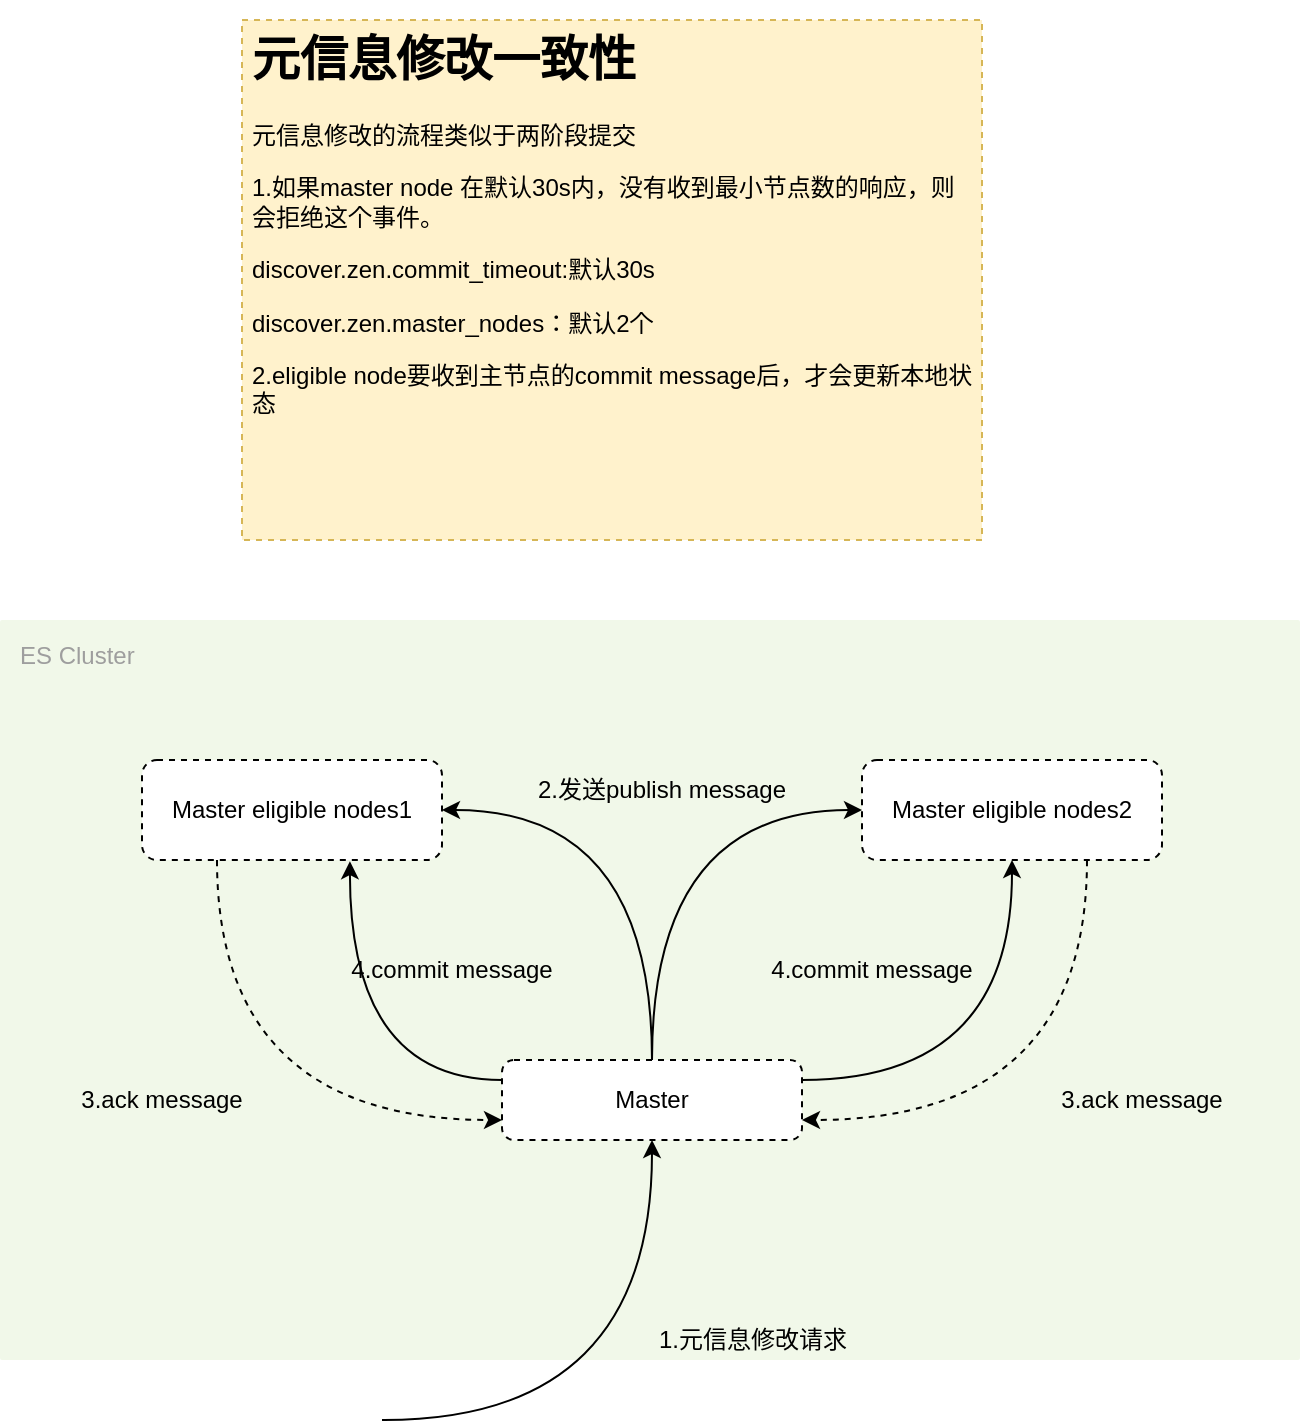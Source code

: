 <mxfile version="16.1.2" type="device"><diagram id="ahYugR84LMlE4sbevgV0" name="第 1 页"><mxGraphModel dx="1104" dy="680" grid="1" gridSize="10" guides="1" tooltips="1" connect="1" arrows="1" fold="1" page="1" pageScale="1" pageWidth="827" pageHeight="1169" math="0" shadow="0"><root><mxCell id="0"/><mxCell id="1" parent="0"/><mxCell id="0bh7gTtS5OduXhBEsPui-4" value="ES Cluster&lt;br&gt;" style="sketch=0;points=[[0,0,0],[0.25,0,0],[0.5,0,0],[0.75,0,0],[1,0,0],[1,0.25,0],[1,0.5,0],[1,0.75,0],[1,1,0],[0.75,1,0],[0.5,1,0],[0.25,1,0],[0,1,0],[0,0.75,0],[0,0.5,0],[0,0.25,0]];rounded=1;absoluteArcSize=1;arcSize=2;html=1;strokeColor=none;gradientColor=none;shadow=0;dashed=0;fontSize=12;fontColor=#9E9E9E;align=left;verticalAlign=top;spacing=10;spacingTop=-4;fillColor=#F1F8E9;" vertex="1" parent="1"><mxGeometry x="89" y="690" width="650" height="370" as="geometry"/></mxCell><mxCell id="0bh7gTtS5OduXhBEsPui-9" style="edgeStyle=orthogonalEdgeStyle;curved=1;rounded=0;orthogonalLoop=1;jettySize=auto;html=1;entryX=0.5;entryY=1;entryDx=0;entryDy=0;" edge="1" parent="1" target="0bh7gTtS5OduXhBEsPui-5"><mxGeometry relative="1" as="geometry"><mxPoint x="360" y="1110.835" as="targetPoint"/><mxPoint x="280" y="1090" as="sourcePoint"/></mxGeometry></mxCell><mxCell id="0bh7gTtS5OduXhBEsPui-11" style="edgeStyle=orthogonalEdgeStyle;curved=1;rounded=0;orthogonalLoop=1;jettySize=auto;html=1;exitX=0.5;exitY=0;exitDx=0;exitDy=0;entryX=1;entryY=0.5;entryDx=0;entryDy=0;" edge="1" parent="1" source="0bh7gTtS5OduXhBEsPui-5" target="0bh7gTtS5OduXhBEsPui-6"><mxGeometry relative="1" as="geometry"/></mxCell><mxCell id="0bh7gTtS5OduXhBEsPui-12" style="edgeStyle=orthogonalEdgeStyle;curved=1;rounded=0;orthogonalLoop=1;jettySize=auto;html=1;exitX=0.5;exitY=0;exitDx=0;exitDy=0;entryX=0;entryY=0.5;entryDx=0;entryDy=0;" edge="1" parent="1" source="0bh7gTtS5OduXhBEsPui-5" target="0bh7gTtS5OduXhBEsPui-7"><mxGeometry relative="1" as="geometry"/></mxCell><mxCell id="0bh7gTtS5OduXhBEsPui-21" style="edgeStyle=orthogonalEdgeStyle;curved=1;rounded=0;orthogonalLoop=1;jettySize=auto;html=1;exitX=0;exitY=0.25;exitDx=0;exitDy=0;entryX=0.693;entryY=1.012;entryDx=0;entryDy=0;entryPerimeter=0;" edge="1" parent="1" source="0bh7gTtS5OduXhBEsPui-5" target="0bh7gTtS5OduXhBEsPui-6"><mxGeometry relative="1" as="geometry"/></mxCell><mxCell id="0bh7gTtS5OduXhBEsPui-22" style="edgeStyle=orthogonalEdgeStyle;curved=1;rounded=0;orthogonalLoop=1;jettySize=auto;html=1;exitX=1;exitY=0.25;exitDx=0;exitDy=0;" edge="1" parent="1" source="0bh7gTtS5OduXhBEsPui-5" target="0bh7gTtS5OduXhBEsPui-7"><mxGeometry relative="1" as="geometry"/></mxCell><mxCell id="0bh7gTtS5OduXhBEsPui-5" value="Master" style="rounded=1;whiteSpace=wrap;html=1;dashed=1;" vertex="1" parent="1"><mxGeometry x="340" y="910" width="150" height="40" as="geometry"/></mxCell><mxCell id="0bh7gTtS5OduXhBEsPui-16" style="edgeStyle=orthogonalEdgeStyle;curved=1;rounded=0;orthogonalLoop=1;jettySize=auto;html=1;exitX=0.25;exitY=1;exitDx=0;exitDy=0;entryX=0;entryY=0.75;entryDx=0;entryDy=0;dashed=1;" edge="1" parent="1" source="0bh7gTtS5OduXhBEsPui-6" target="0bh7gTtS5OduXhBEsPui-5"><mxGeometry relative="1" as="geometry"/></mxCell><mxCell id="0bh7gTtS5OduXhBEsPui-6" value="Master eligible nodes1" style="rounded=1;whiteSpace=wrap;html=1;dashed=1;" vertex="1" parent="1"><mxGeometry x="160" y="760" width="150" height="50" as="geometry"/></mxCell><mxCell id="0bh7gTtS5OduXhBEsPui-17" style="edgeStyle=orthogonalEdgeStyle;curved=1;rounded=0;orthogonalLoop=1;jettySize=auto;html=1;exitX=0.75;exitY=1;exitDx=0;exitDy=0;entryX=1;entryY=0.75;entryDx=0;entryDy=0;dashed=1;" edge="1" parent="1" source="0bh7gTtS5OduXhBEsPui-7" target="0bh7gTtS5OduXhBEsPui-5"><mxGeometry relative="1" as="geometry"/></mxCell><mxCell id="0bh7gTtS5OduXhBEsPui-7" value="Master eligible nodes2" style="rounded=1;whiteSpace=wrap;html=1;dashed=1;" vertex="1" parent="1"><mxGeometry x="520" y="760" width="150" height="50" as="geometry"/></mxCell><mxCell id="0bh7gTtS5OduXhBEsPui-10" value="1.元信息修改请求" style="text;html=1;align=center;verticalAlign=middle;resizable=0;points=[];autosize=1;strokeColor=none;fillColor=none;" vertex="1" parent="1"><mxGeometry x="410" y="1040" width="110" height="20" as="geometry"/></mxCell><mxCell id="0bh7gTtS5OduXhBEsPui-13" value="2.发送publish message" style="text;html=1;strokeColor=none;fillColor=none;align=center;verticalAlign=middle;whiteSpace=wrap;rounded=0;dashed=1;" vertex="1" parent="1"><mxGeometry x="310" y="760" width="220" height="30" as="geometry"/></mxCell><mxCell id="0bh7gTtS5OduXhBEsPui-18" value="3.ack message" style="text;html=1;strokeColor=none;fillColor=none;align=center;verticalAlign=middle;whiteSpace=wrap;rounded=0;dashed=1;" vertex="1" parent="1"><mxGeometry x="110" y="915" width="120" height="30" as="geometry"/></mxCell><mxCell id="0bh7gTtS5OduXhBEsPui-19" value="3.ack message" style="text;html=1;strokeColor=none;fillColor=none;align=center;verticalAlign=middle;whiteSpace=wrap;rounded=0;dashed=1;" vertex="1" parent="1"><mxGeometry x="600" y="915" width="120" height="30" as="geometry"/></mxCell><mxCell id="0bh7gTtS5OduXhBEsPui-23" value="4.commit message" style="text;html=1;strokeColor=none;fillColor=none;align=center;verticalAlign=middle;whiteSpace=wrap;rounded=0;dashed=1;" vertex="1" parent="1"><mxGeometry x="430" y="850" width="190" height="30" as="geometry"/></mxCell><mxCell id="0bh7gTtS5OduXhBEsPui-24" value="4.commit message" style="text;html=1;strokeColor=none;fillColor=none;align=center;verticalAlign=middle;whiteSpace=wrap;rounded=0;dashed=1;" vertex="1" parent="1"><mxGeometry x="220" y="850" width="190" height="30" as="geometry"/></mxCell><mxCell id="0bh7gTtS5OduXhBEsPui-25" value="&lt;h1&gt;元信息修改一致性&lt;/h1&gt;&lt;p&gt;元信息修改的流程类似于两阶段提交&lt;/p&gt;&lt;p&gt;1.如果master node 在默认30s内，没有收到最小节点数的响应，则会拒绝这个事件。&lt;/p&gt;&lt;p&gt;discover.zen.commit_timeout:默认30s&lt;/p&gt;&lt;p&gt;discover.zen.master_nodes：默认2个&lt;/p&gt;&lt;p&gt;2.eligible node要收到主节点的commit message后，才会更新本地状态&lt;/p&gt;&lt;p&gt;&lt;br&gt;&lt;/p&gt;" style="text;html=1;strokeColor=#d6b656;fillColor=#fff2cc;spacing=5;spacingTop=-20;whiteSpace=wrap;overflow=hidden;rounded=0;dashed=1;" vertex="1" parent="1"><mxGeometry x="210" y="390" width="370" height="260" as="geometry"/></mxCell></root></mxGraphModel></diagram></mxfile>
